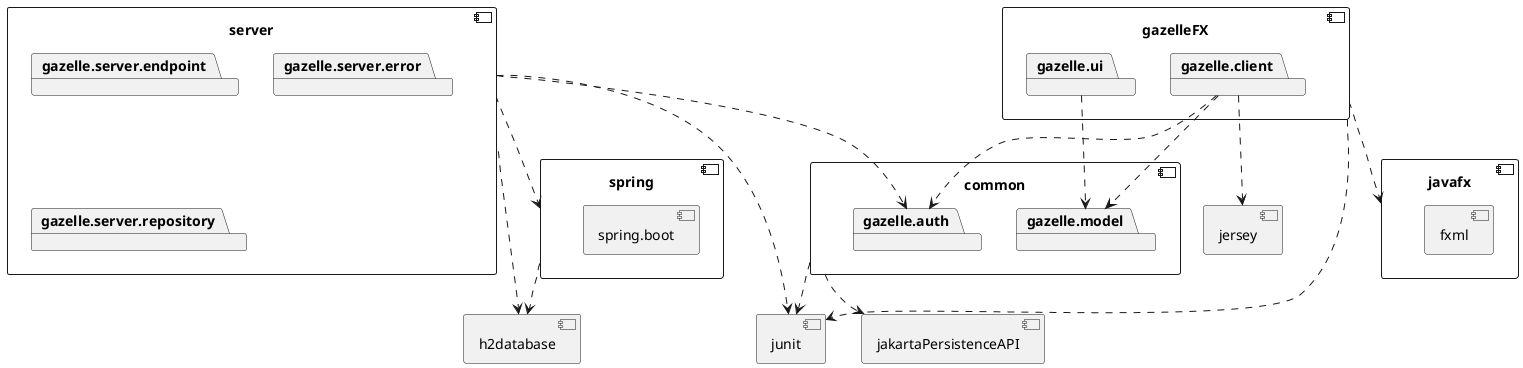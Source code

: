 @startuml
component common {
	package gazelle.auth
	package gazelle.model
}

component jakartaPersistenceAPI{
}

common ..> jakartaPersistenceAPI

component gazelleFX{
	package gazelle.client
        package gazelle.ui
}

component jersey{
}

gazelle.ui ..> gazelle.model
gazelle.client ..> gazelle.model
gazelle.client ..> gazelle.auth
gazelle.client ..> jersey

component javafx {
	component fxml {
	}
}

gazelleFX ..> javafx

component server{
	package gazelle.server.endpoint
	package gazelle.server.error
	package gazelle.server.repository
}

component spring {
        component spring.boot{
        }
}

component h2database {
}

component junit{
}

spring ..> h2database

server ..> spring

server ..> gazelle.auth
server ..> h2database

server ..> junit
gazelleFX ..> junit
common ..> junit
@enduml